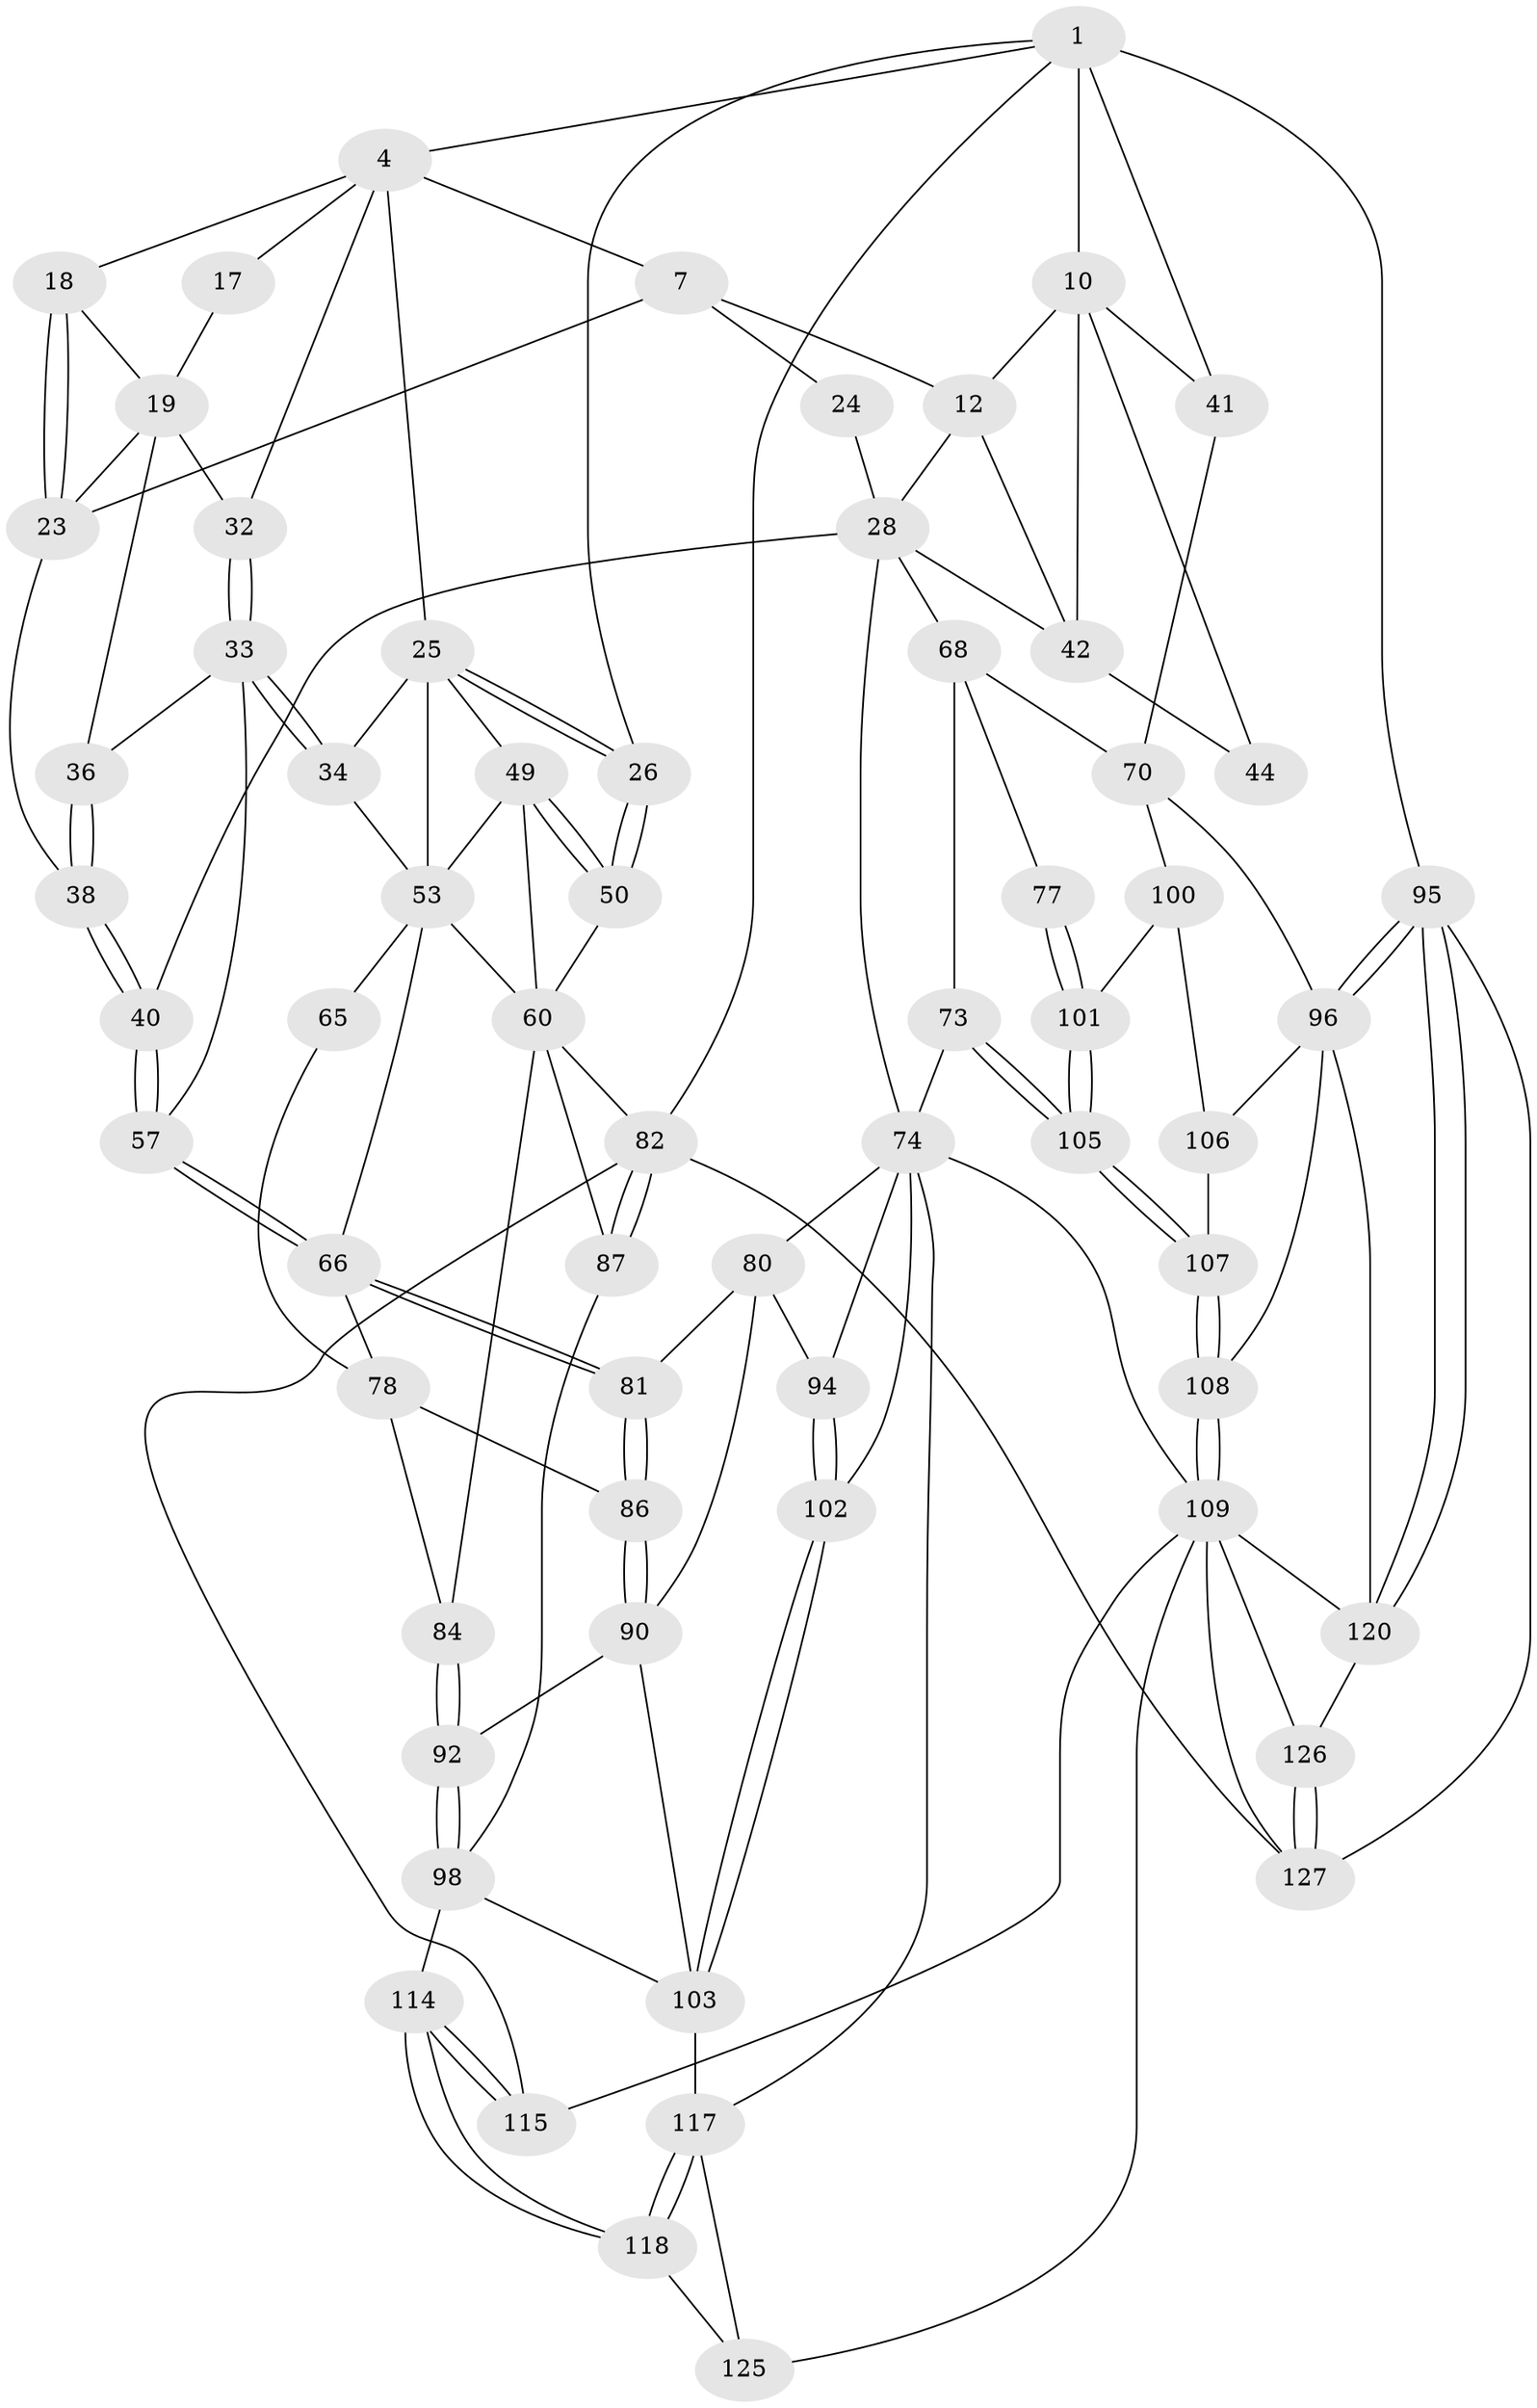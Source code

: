 // original degree distribution, {3: 0.03875968992248062, 6: 0.2248062015503876, 5: 0.5348837209302325, 4: 0.20155038759689922}
// Generated by graph-tools (version 1.1) at 2025/16/03/09/25 04:16:58]
// undirected, 64 vertices, 149 edges
graph export_dot {
graph [start="1"]
  node [color=gray90,style=filled];
  1 [pos="+0.8374582357867506+0",super="+9+2"];
  4 [pos="+0.0883981342199136+0",super="+5+14"];
  7 [pos="+0.4998447814222494+0",super="+22+8"];
  10 [pos="+0.8781620184768963+0.17608979530020819",super="+43+11"];
  12 [pos="+0.7028905852389631+0.141828788265145",super="+27"];
  17 [pos="+0.3111248891669046+0.13120752230585717"];
  18 [pos="+0.41081236441307983+0.07821225695998581"];
  19 [pos="+0.3778055686657828+0.1789746355763521",super="+20"];
  23 [pos="+0.46351773530331203+0.21573221624232175",super="+35"];
  24 [pos="+0.5868146000271774+0.253994993219509"];
  25 [pos="+0.1454878241336397+0.23604525541768523",super="+30"];
  26 [pos="+0+0.03223867705459707"];
  28 [pos="+0.6566041100604129+0.34848935572205547",super="+55+29"];
  32 [pos="+0.2538663508755239+0.18646561697491937"];
  33 [pos="+0.25553725870446176+0.27838288875485917",super="+37"];
  34 [pos="+0.24300072938994804+0.2876648041355884",super="+51"];
  36 [pos="+0.3573882953202338+0.2637748040857277"];
  38 [pos="+0.41878510480728315+0.2885099786604307"];
  40 [pos="+0.4397403758614019+0.3169167173165317"];
  41 [pos="+1+0",super="+46"];
  42 [pos="+0.7669055101852142+0.26364253853005826",super="+45"];
  44 [pos="+0.9130478622259828+0.35337949384407713"];
  49 [pos="+0.011148452726850593+0.3107015992933605",super="+59"];
  50 [pos="+0+0.17017401445479965"];
  53 [pos="+0.1647608238568388+0.3835649654409709",super="+64+54"];
  57 [pos="+0.3301115824494651+0.422320759497756"];
  60 [pos="+0.005494343687750291+0.49858905088417527",super="+61+63"];
  65 [pos="+0.1202281111199081+0.48887957836335433"];
  66 [pos="+0.33467890340986345+0.45430837939654006",super="+67"];
  68 [pos="+0.6961713651232042+0.38428456106693404",super="+72+69"];
  70 [pos="+1+0.42152612256208083",super="+97"];
  73 [pos="+0.7118300812789574+0.6168500483281547"];
  74 [pos="+0.6676428824312101+0.635310540193966",super="+93+75"];
  77 [pos="+0.7834739150646538+0.5833500450347858"];
  78 [pos="+0.2276293730805119+0.5303730362944282",super="+79"];
  80 [pos="+0.3585154956251516+0.4924105600375605",super="+88"];
  81 [pos="+0.35428988027532066+0.4913362921995152"];
  82 [pos="+0+0.7044657678260599",super="+83"];
  84 [pos="+0.15467649329731592+0.618099979111949"];
  86 [pos="+0.31512609751939347+0.5297302196303757"];
  87 [pos="+0+0.6945945146081659"];
  90 [pos="+0.28242438382190954+0.6414550113572799",super="+91"];
  92 [pos="+0.19421016880780304+0.6494836538777038"];
  94 [pos="+0.4484831145423246+0.6608371901153957"];
  95 [pos="+1+1"];
  96 [pos="+1+0.7814757991562531",super="+113"];
  98 [pos="+0.181583057954956+0.7765340983001999",super="+99"];
  100 [pos="+0.9413256599369207+0.6999818982821892"];
  101 [pos="+0.9188545400586907+0.6923843684369598"];
  102 [pos="+0.39847575584263417+0.7860810448645487"];
  103 [pos="+0.3063913666486585+0.699548484143961",super="+104"];
  105 [pos="+0.8125560131800711+0.7451548839087743"];
  106 [pos="+0.9024024122346792+0.7809858656587738"];
  107 [pos="+0.8180689210727727+0.7905706671544119"];
  108 [pos="+0.793723464249357+0.836530678416608"];
  109 [pos="+0.7429190405994144+0.8811404488649609",super="+122+110"];
  114 [pos="+0+1"];
  115 [pos="+0+1"];
  117 [pos="+0.22086611823533076+0.8553600122802505",super="+119"];
  118 [pos="+0.17402648678515267+0.9312451204082516"];
  120 [pos="+0.9209803549313597+0.9113857683980305",super="+121"];
  125 [pos="+0.41958082778392286+1"];
  126 [pos="+0.8147695481646947+1"];
  127 [pos="+0.8298218238005093+1"];
  1 -- 10;
  1 -- 41 [weight=2];
  1 -- 82;
  1 -- 4;
  1 -- 26;
  1 -- 95;
  4 -- 18;
  4 -- 7;
  4 -- 32;
  4 -- 25;
  4 -- 17;
  7 -- 24 [weight=2];
  7 -- 23;
  7 -- 12;
  10 -- 41;
  10 -- 44;
  10 -- 42;
  10 -- 12;
  12 -- 42;
  12 -- 28;
  17 -- 19;
  18 -- 19;
  18 -- 23;
  18 -- 23;
  19 -- 23;
  19 -- 32;
  19 -- 36;
  23 -- 38;
  24 -- 28;
  25 -- 26;
  25 -- 26;
  25 -- 34 [weight=2];
  25 -- 49;
  25 -- 53;
  26 -- 50;
  26 -- 50;
  28 -- 68;
  28 -- 40;
  28 -- 74;
  28 -- 42;
  32 -- 33;
  32 -- 33;
  33 -- 34 [weight=2];
  33 -- 34;
  33 -- 36;
  33 -- 57;
  34 -- 53;
  36 -- 38;
  36 -- 38;
  38 -- 40;
  38 -- 40;
  40 -- 57;
  40 -- 57;
  41 -- 70;
  42 -- 44;
  49 -- 50;
  49 -- 50;
  49 -- 60;
  49 -- 53;
  50 -- 60;
  53 -- 65 [weight=2];
  53 -- 66;
  53 -- 60;
  57 -- 66;
  57 -- 66;
  60 -- 82;
  60 -- 87;
  60 -- 84;
  65 -- 78;
  66 -- 81;
  66 -- 81;
  66 -- 78;
  68 -- 73;
  68 -- 77 [weight=2];
  68 -- 70;
  70 -- 96;
  70 -- 100;
  73 -- 74;
  73 -- 105;
  73 -- 105;
  74 -- 117;
  74 -- 102;
  74 -- 94;
  74 -- 80 [weight=2];
  74 -- 109;
  77 -- 101;
  77 -- 101;
  78 -- 86;
  78 -- 84;
  80 -- 81;
  80 -- 90;
  80 -- 94;
  81 -- 86;
  81 -- 86;
  82 -- 87;
  82 -- 87;
  82 -- 115;
  82 -- 127;
  84 -- 92;
  84 -- 92;
  86 -- 90;
  86 -- 90;
  87 -- 98;
  90 -- 92;
  90 -- 103;
  92 -- 98;
  92 -- 98;
  94 -- 102;
  94 -- 102;
  95 -- 96;
  95 -- 96;
  95 -- 120;
  95 -- 120;
  95 -- 127;
  96 -- 106;
  96 -- 108;
  96 -- 120;
  98 -- 114;
  98 -- 103;
  100 -- 101;
  100 -- 106;
  101 -- 105;
  101 -- 105;
  102 -- 103;
  102 -- 103;
  103 -- 117;
  105 -- 107;
  105 -- 107;
  106 -- 107;
  107 -- 108;
  107 -- 108;
  108 -- 109;
  108 -- 109;
  109 -- 120;
  109 -- 126;
  109 -- 115;
  109 -- 125;
  109 -- 127;
  114 -- 115;
  114 -- 115;
  114 -- 118;
  114 -- 118;
  117 -- 118;
  117 -- 118;
  117 -- 125;
  118 -- 125;
  120 -- 126;
  126 -- 127;
  126 -- 127;
}
